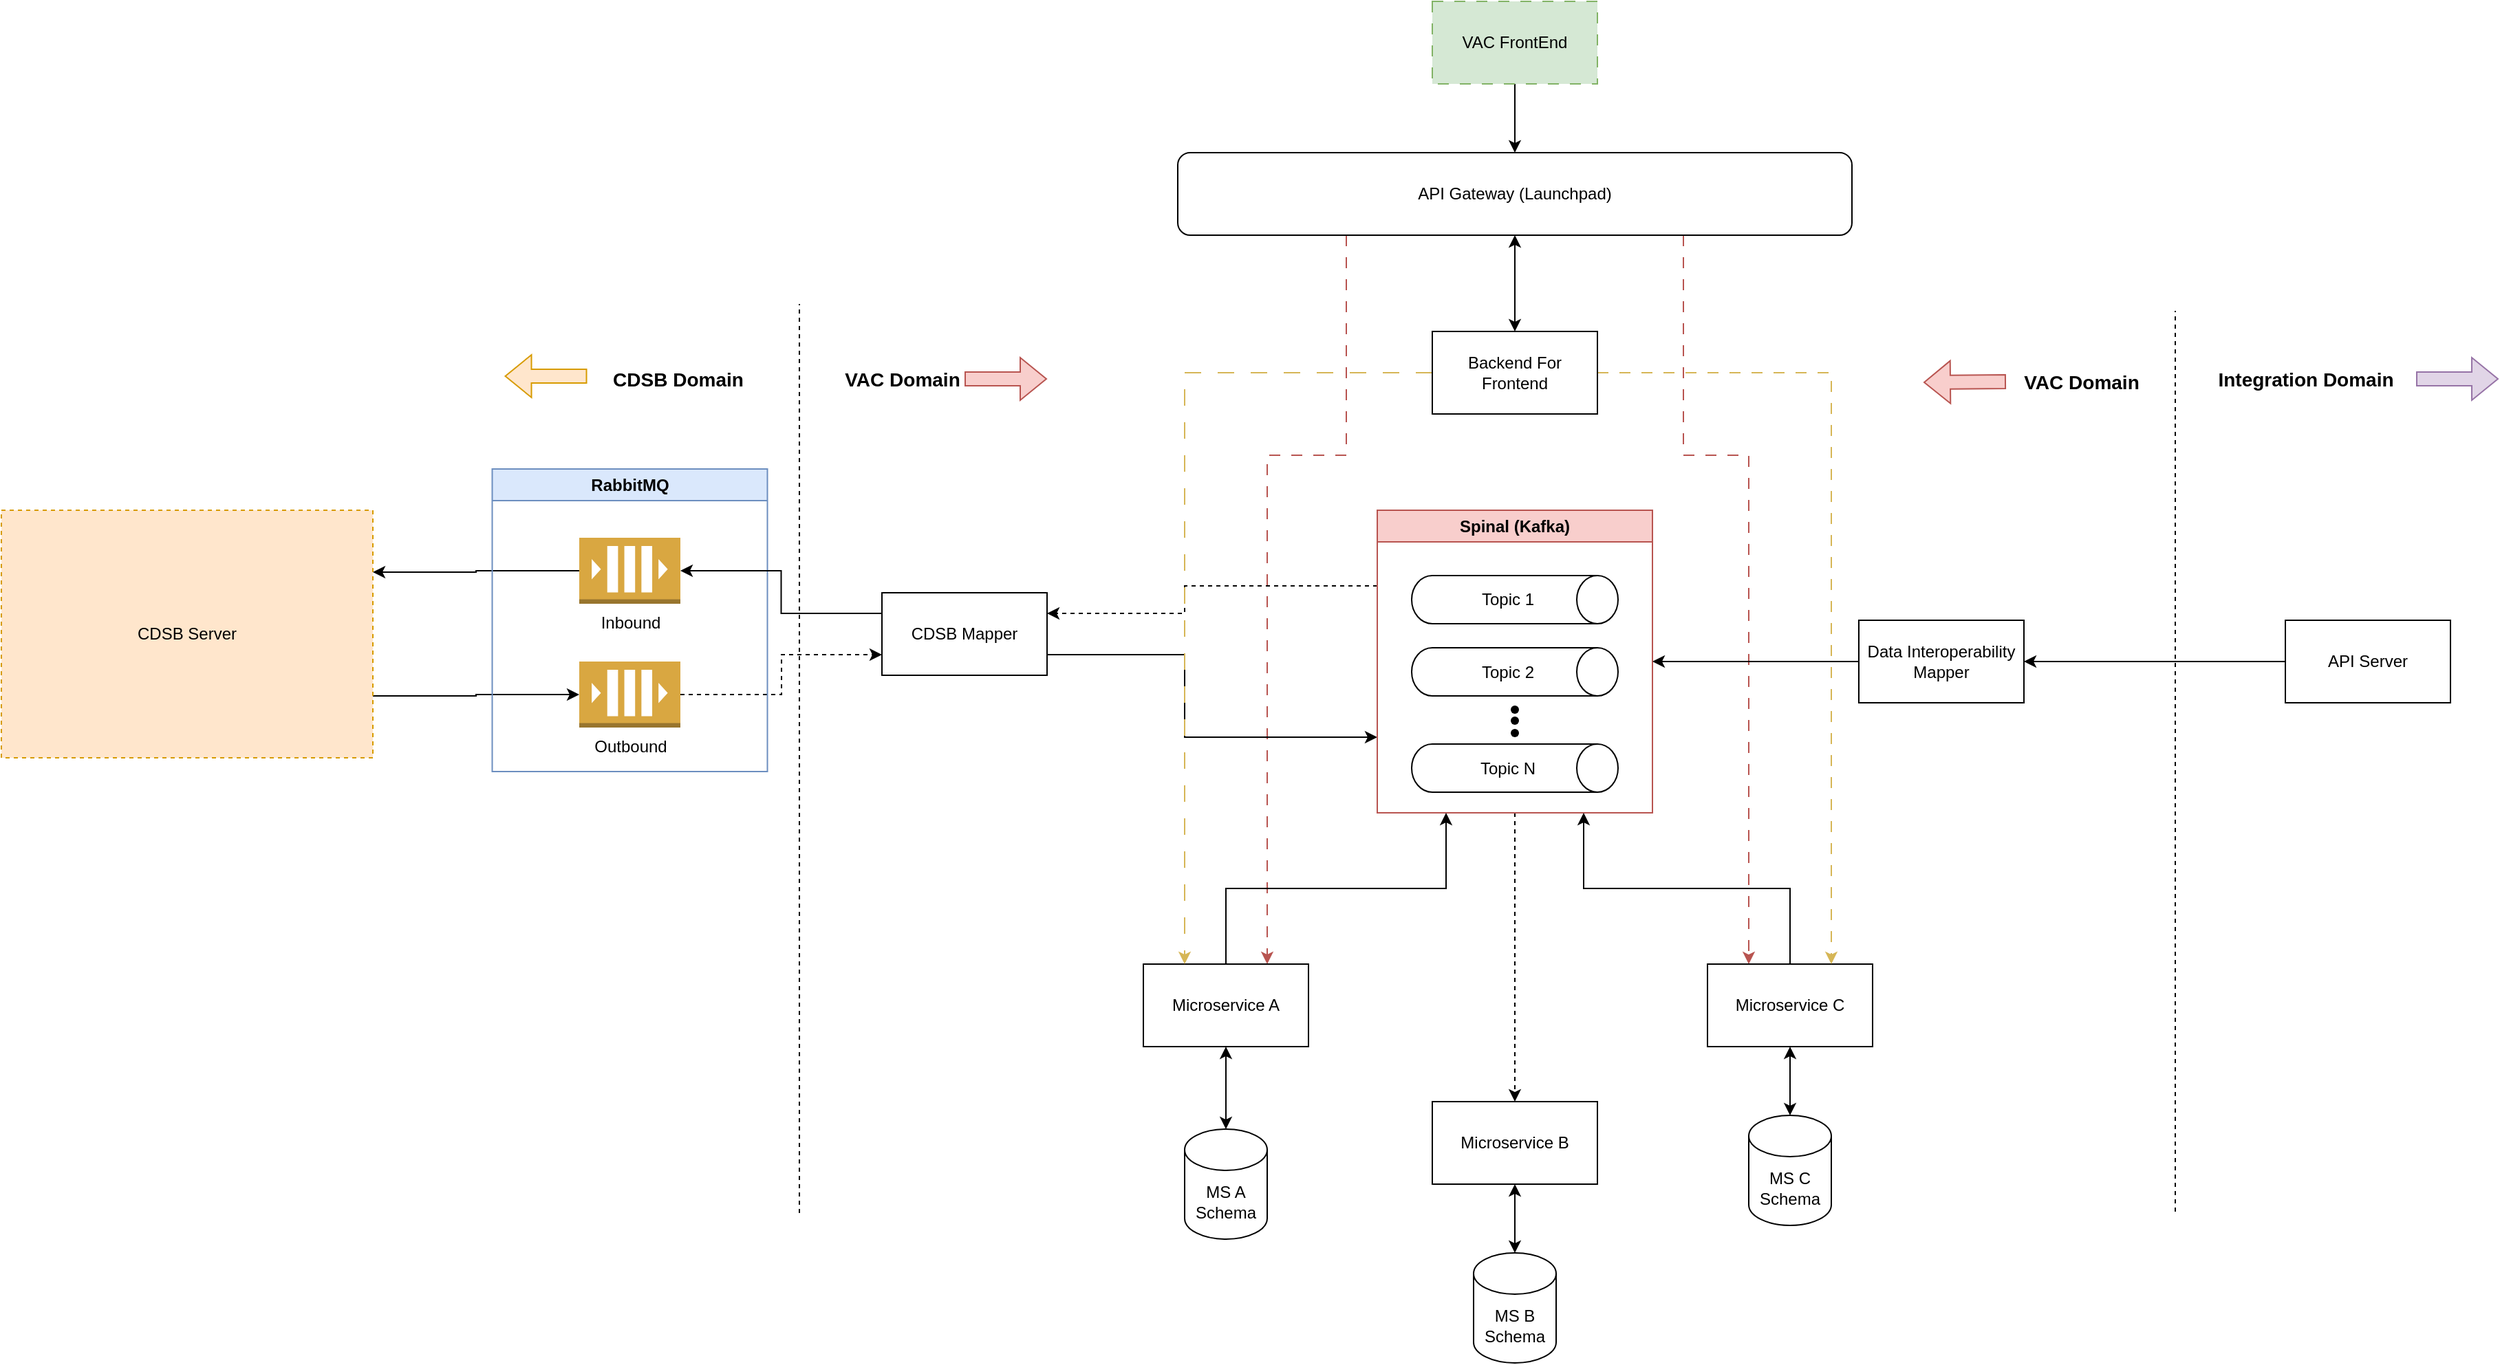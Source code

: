<mxfile version="21.7.2" type="github">
  <diagram name="Page-1" id="HDLZt7XarpedacUDO0oT">
    <mxGraphModel dx="3290" dy="899" grid="1" gridSize="10" guides="1" tooltips="1" connect="1" arrows="1" fold="1" page="1" pageScale="1" pageWidth="850" pageHeight="1100" math="0" shadow="0">
      <root>
        <mxCell id="0" />
        <mxCell id="1" parent="0" />
        <mxCell id="hpGYN8sblGuqchyIXFJa-3" style="edgeStyle=orthogonalEdgeStyle;rounded=0;orthogonalLoop=1;jettySize=auto;html=1;entryX=0.5;entryY=0;entryDx=0;entryDy=0;" parent="1" source="hpGYN8sblGuqchyIXFJa-1" target="hpGYN8sblGuqchyIXFJa-2" edge="1">
          <mxGeometry relative="1" as="geometry" />
        </mxCell>
        <mxCell id="hpGYN8sblGuqchyIXFJa-1" value="VAC FrontEnd" style="rounded=0;whiteSpace=wrap;html=1;dashed=1;dashPattern=8 8;fillColor=#d5e8d4;strokeColor=#82b366;" parent="1" vertex="1">
          <mxGeometry x="500" y="20" width="120" height="60" as="geometry" />
        </mxCell>
        <mxCell id="hpGYN8sblGuqchyIXFJa-76" style="edgeStyle=orthogonalEdgeStyle;rounded=0;orthogonalLoop=1;jettySize=auto;html=1;entryX=0.5;entryY=0;entryDx=0;entryDy=0;startArrow=classic;startFill=1;" parent="1" source="hpGYN8sblGuqchyIXFJa-2" target="hpGYN8sblGuqchyIXFJa-75" edge="1">
          <mxGeometry relative="1" as="geometry" />
        </mxCell>
        <mxCell id="mcDjeHB3LwWR3SZrDHPG-3" style="edgeStyle=orthogonalEdgeStyle;rounded=0;orthogonalLoop=1;jettySize=auto;html=1;exitX=0.75;exitY=1;exitDx=0;exitDy=0;entryX=0.25;entryY=0;entryDx=0;entryDy=0;dashed=1;dashPattern=8 8;fillColor=#f8cecc;strokeColor=#b85450;" parent="1" source="hpGYN8sblGuqchyIXFJa-2" target="hpGYN8sblGuqchyIXFJa-42" edge="1">
          <mxGeometry relative="1" as="geometry">
            <Array as="points">
              <mxPoint x="683" y="350" />
              <mxPoint x="730" y="350" />
            </Array>
          </mxGeometry>
        </mxCell>
        <mxCell id="mcDjeHB3LwWR3SZrDHPG-4" style="edgeStyle=orthogonalEdgeStyle;rounded=0;orthogonalLoop=1;jettySize=auto;html=1;exitX=0.25;exitY=1;exitDx=0;exitDy=0;entryX=0.75;entryY=0;entryDx=0;entryDy=0;dashed=1;dashPattern=8 8;fillColor=#f8cecc;strokeColor=#b85450;" parent="1" source="hpGYN8sblGuqchyIXFJa-2" target="hpGYN8sblGuqchyIXFJa-40" edge="1">
          <mxGeometry relative="1" as="geometry">
            <Array as="points">
              <mxPoint x="438" y="350" />
              <mxPoint x="380" y="350" />
            </Array>
          </mxGeometry>
        </mxCell>
        <mxCell id="hpGYN8sblGuqchyIXFJa-2" value="API Gateway (Launchpad)" style="rounded=1;whiteSpace=wrap;html=1;" parent="1" vertex="1">
          <mxGeometry x="315" y="130" width="490" height="60" as="geometry" />
        </mxCell>
        <mxCell id="hpGYN8sblGuqchyIXFJa-10" style="edgeStyle=orthogonalEdgeStyle;rounded=0;orthogonalLoop=1;jettySize=auto;html=1;entryX=0;entryY=0.5;entryDx=0;entryDy=0;entryPerimeter=0;exitX=1;exitY=0.75;exitDx=0;exitDy=0;" parent="1" source="hpGYN8sblGuqchyIXFJa-4" target="hpGYN8sblGuqchyIXFJa-9" edge="1">
          <mxGeometry relative="1" as="geometry" />
        </mxCell>
        <mxCell id="hpGYN8sblGuqchyIXFJa-4" value="CDSB Server" style="rounded=0;whiteSpace=wrap;html=1;dashed=1;fillColor=#ffe6cc;strokeColor=#d79b00;" parent="1" vertex="1">
          <mxGeometry x="-540" y="390" width="270" height="180" as="geometry" />
        </mxCell>
        <mxCell id="hpGYN8sblGuqchyIXFJa-19" style="edgeStyle=orthogonalEdgeStyle;rounded=0;orthogonalLoop=1;jettySize=auto;html=1;entryX=0;entryY=0.75;entryDx=0;entryDy=0;exitX=1;exitY=0.75;exitDx=0;exitDy=0;" parent="1" source="hpGYN8sblGuqchyIXFJa-15" target="hpGYN8sblGuqchyIXFJa-17" edge="1">
          <mxGeometry relative="1" as="geometry">
            <mxPoint x="300" y="540" as="sourcePoint" />
            <Array as="points">
              <mxPoint x="320" y="495" />
              <mxPoint x="320" y="555" />
            </Array>
          </mxGeometry>
        </mxCell>
        <mxCell id="hpGYN8sblGuqchyIXFJa-6" value="" style="endArrow=none;dashed=1;html=1;rounded=0;" parent="1" edge="1">
          <mxGeometry width="50" height="50" relative="1" as="geometry">
            <mxPoint x="40" y="901" as="sourcePoint" />
            <mxPoint x="40" y="240" as="targetPoint" />
          </mxGeometry>
        </mxCell>
        <mxCell id="hpGYN8sblGuqchyIXFJa-14" style="edgeStyle=orthogonalEdgeStyle;rounded=0;orthogonalLoop=1;jettySize=auto;html=1;exitX=1;exitY=0.5;exitDx=0;exitDy=0;exitPerimeter=0;entryX=0;entryY=0.75;entryDx=0;entryDy=0;dashed=1;" parent="1" source="hpGYN8sblGuqchyIXFJa-9" target="hpGYN8sblGuqchyIXFJa-15" edge="1">
          <mxGeometry relative="1" as="geometry">
            <Array as="points">
              <mxPoint x="27" y="524" />
              <mxPoint x="27" y="495" />
            </Array>
          </mxGeometry>
        </mxCell>
        <mxCell id="hpGYN8sblGuqchyIXFJa-9" value="Outbound" style="outlineConnect=0;dashed=0;verticalLabelPosition=bottom;verticalAlign=top;align=center;html=1;shape=mxgraph.aws3.queue;fillColor=#D9A741;gradientColor=none;" parent="1" vertex="1">
          <mxGeometry x="-120" y="500" width="73.5" height="48" as="geometry" />
        </mxCell>
        <mxCell id="hpGYN8sblGuqchyIXFJa-12" style="edgeStyle=orthogonalEdgeStyle;rounded=0;orthogonalLoop=1;jettySize=auto;html=1;entryX=1;entryY=0.25;entryDx=0;entryDy=0;" parent="1" source="hpGYN8sblGuqchyIXFJa-11" target="hpGYN8sblGuqchyIXFJa-4" edge="1">
          <mxGeometry relative="1" as="geometry" />
        </mxCell>
        <mxCell id="hpGYN8sblGuqchyIXFJa-11" value="Inbound" style="outlineConnect=0;dashed=0;verticalLabelPosition=bottom;verticalAlign=top;align=center;html=1;shape=mxgraph.aws3.queue;fillColor=#D9A741;gradientColor=none;" parent="1" vertex="1">
          <mxGeometry x="-120" y="410" width="73.5" height="48" as="geometry" />
        </mxCell>
        <mxCell id="hpGYN8sblGuqchyIXFJa-13" value="RabbitMQ" style="swimlane;whiteSpace=wrap;html=1;fillColor=#dae8fc;strokeColor=#6c8ebf;" parent="1" vertex="1">
          <mxGeometry x="-183.25" y="360" width="200" height="220" as="geometry" />
        </mxCell>
        <mxCell id="hpGYN8sblGuqchyIXFJa-16" style="edgeStyle=orthogonalEdgeStyle;rounded=0;orthogonalLoop=1;jettySize=auto;html=1;entryX=1;entryY=0.5;entryDx=0;entryDy=0;entryPerimeter=0;exitX=0;exitY=0.25;exitDx=0;exitDy=0;" parent="1" source="hpGYN8sblGuqchyIXFJa-15" target="hpGYN8sblGuqchyIXFJa-11" edge="1">
          <mxGeometry relative="1" as="geometry" />
        </mxCell>
        <mxCell id="hpGYN8sblGuqchyIXFJa-15" value="CDSB Mapper" style="rounded=0;whiteSpace=wrap;html=1;" parent="1" vertex="1">
          <mxGeometry x="100" y="450" width="120" height="60" as="geometry" />
        </mxCell>
        <mxCell id="hpGYN8sblGuqchyIXFJa-18" style="edgeStyle=orthogonalEdgeStyle;rounded=0;orthogonalLoop=1;jettySize=auto;html=1;entryX=1;entryY=0.25;entryDx=0;entryDy=0;dashed=1;exitX=0;exitY=0.25;exitDx=0;exitDy=0;" parent="1" source="hpGYN8sblGuqchyIXFJa-17" target="hpGYN8sblGuqchyIXFJa-15" edge="1">
          <mxGeometry relative="1" as="geometry">
            <Array as="points">
              <mxPoint x="320" y="445" />
              <mxPoint x="320" y="465" />
            </Array>
          </mxGeometry>
        </mxCell>
        <mxCell id="hpGYN8sblGuqchyIXFJa-44" style="edgeStyle=orthogonalEdgeStyle;rounded=0;orthogonalLoop=1;jettySize=auto;html=1;exitX=0.5;exitY=1;exitDx=0;exitDy=0;entryX=0.5;entryY=0;entryDx=0;entryDy=0;dashed=1;" parent="1" source="hpGYN8sblGuqchyIXFJa-17" target="hpGYN8sblGuqchyIXFJa-41" edge="1">
          <mxGeometry relative="1" as="geometry" />
        </mxCell>
        <mxCell id="hpGYN8sblGuqchyIXFJa-17" value="Spinal (Kafka)" style="swimlane;whiteSpace=wrap;html=1;fillColor=#f8cecc;strokeColor=#b85450;" parent="1" vertex="1">
          <mxGeometry x="460" y="390" width="200" height="220" as="geometry" />
        </mxCell>
        <mxCell id="hpGYN8sblGuqchyIXFJa-22" value="" style="group" parent="hpGYN8sblGuqchyIXFJa-17" vertex="1" connectable="0">
          <mxGeometry x="25" y="47.5" width="150" height="35" as="geometry" />
        </mxCell>
        <mxCell id="hpGYN8sblGuqchyIXFJa-20" value="" style="shape=cylinder3;whiteSpace=wrap;html=1;boundedLbl=1;backgroundOutline=1;size=15;rotation=90;" parent="hpGYN8sblGuqchyIXFJa-22" vertex="1">
          <mxGeometry x="57.5" y="-57.5" width="35" height="150" as="geometry" />
        </mxCell>
        <mxCell id="hpGYN8sblGuqchyIXFJa-21" value="Topic 1" style="text;html=1;strokeColor=none;fillColor=none;align=center;verticalAlign=middle;whiteSpace=wrap;rounded=0;" parent="hpGYN8sblGuqchyIXFJa-22" vertex="1">
          <mxGeometry x="40" y="2.5" width="60" height="30" as="geometry" />
        </mxCell>
        <mxCell id="hpGYN8sblGuqchyIXFJa-23" value="" style="group" parent="hpGYN8sblGuqchyIXFJa-17" vertex="1" connectable="0">
          <mxGeometry x="25" y="100" width="150" height="35" as="geometry" />
        </mxCell>
        <mxCell id="hpGYN8sblGuqchyIXFJa-24" value="" style="shape=cylinder3;whiteSpace=wrap;html=1;boundedLbl=1;backgroundOutline=1;size=15;rotation=90;" parent="hpGYN8sblGuqchyIXFJa-23" vertex="1">
          <mxGeometry x="57.5" y="-57.5" width="35" height="150" as="geometry" />
        </mxCell>
        <mxCell id="hpGYN8sblGuqchyIXFJa-25" value="Topic 2" style="text;html=1;strokeColor=none;fillColor=none;align=center;verticalAlign=middle;whiteSpace=wrap;rounded=0;" parent="hpGYN8sblGuqchyIXFJa-23" vertex="1">
          <mxGeometry x="40" y="2.5" width="60" height="30" as="geometry" />
        </mxCell>
        <mxCell id="hpGYN8sblGuqchyIXFJa-26" value="" style="group" parent="hpGYN8sblGuqchyIXFJa-17" vertex="1" connectable="0">
          <mxGeometry x="25" y="170" width="150" height="35" as="geometry" />
        </mxCell>
        <mxCell id="hpGYN8sblGuqchyIXFJa-27" value="" style="shape=cylinder3;whiteSpace=wrap;html=1;boundedLbl=1;backgroundOutline=1;size=15;rotation=90;" parent="hpGYN8sblGuqchyIXFJa-26" vertex="1">
          <mxGeometry x="57.5" y="-57.5" width="35" height="150" as="geometry" />
        </mxCell>
        <mxCell id="hpGYN8sblGuqchyIXFJa-28" value="Topic N" style="text;html=1;strokeColor=none;fillColor=none;align=center;verticalAlign=middle;whiteSpace=wrap;rounded=0;" parent="hpGYN8sblGuqchyIXFJa-26" vertex="1">
          <mxGeometry x="40" y="2.5" width="60" height="30" as="geometry" />
        </mxCell>
        <mxCell id="hpGYN8sblGuqchyIXFJa-32" value="" style="shape=waypoint;sketch=0;size=6;pointerEvents=1;points=[];fillColor=none;resizable=0;rotatable=0;perimeter=centerPerimeter;snapToPoint=1;" parent="hpGYN8sblGuqchyIXFJa-17" vertex="1">
          <mxGeometry x="90" y="135" width="20" height="20" as="geometry" />
        </mxCell>
        <mxCell id="hpGYN8sblGuqchyIXFJa-33" value="" style="shape=waypoint;sketch=0;size=6;pointerEvents=1;points=[];fillColor=none;resizable=0;rotatable=0;perimeter=centerPerimeter;snapToPoint=1;" parent="hpGYN8sblGuqchyIXFJa-17" vertex="1">
          <mxGeometry x="90" y="143" width="20" height="20" as="geometry" />
        </mxCell>
        <mxCell id="hpGYN8sblGuqchyIXFJa-34" value="" style="shape=waypoint;sketch=0;size=6;pointerEvents=1;points=[];fillColor=none;resizable=0;rotatable=0;perimeter=centerPerimeter;snapToPoint=1;" parent="1" vertex="1">
          <mxGeometry x="550" y="542" width="20" height="20" as="geometry" />
        </mxCell>
        <mxCell id="hpGYN8sblGuqchyIXFJa-38" value="" style="group" parent="1" vertex="1" connectable="0">
          <mxGeometry x="50" y="280" width="170" height="30" as="geometry" />
        </mxCell>
        <mxCell id="hpGYN8sblGuqchyIXFJa-35" value="&lt;b&gt;&lt;font style=&quot;font-size: 14px;&quot;&gt;VAC Domain&lt;/font&gt;&lt;/b&gt;" style="text;html=1;strokeColor=none;fillColor=none;align=center;verticalAlign=middle;whiteSpace=wrap;rounded=0;" parent="hpGYN8sblGuqchyIXFJa-38" vertex="1">
          <mxGeometry width="130" height="30" as="geometry" />
        </mxCell>
        <mxCell id="hpGYN8sblGuqchyIXFJa-37" value="" style="shape=flexArrow;endArrow=classic;html=1;rounded=0;fillColor=#f8cecc;strokeColor=#b85450;exitX=1;exitY=0.5;exitDx=0;exitDy=0;" parent="hpGYN8sblGuqchyIXFJa-38" edge="1">
          <mxGeometry width="50" height="50" relative="1" as="geometry">
            <mxPoint x="110" y="14.5" as="sourcePoint" />
            <mxPoint x="170" y="14.5" as="targetPoint" />
          </mxGeometry>
        </mxCell>
        <mxCell id="hpGYN8sblGuqchyIXFJa-39" value="" style="group" parent="1" vertex="1" connectable="0">
          <mxGeometry x="-174.25" y="280" width="191" height="30" as="geometry" />
        </mxCell>
        <mxCell id="hpGYN8sblGuqchyIXFJa-7" value="&lt;b&gt;&lt;font style=&quot;font-size: 14px;&quot;&gt;CDSB Domain&lt;/font&gt;&lt;/b&gt;" style="text;html=1;strokeColor=none;fillColor=none;align=center;verticalAlign=middle;whiteSpace=wrap;rounded=0;" parent="hpGYN8sblGuqchyIXFJa-39" vertex="1">
          <mxGeometry x="61" width="130" height="30" as="geometry" />
        </mxCell>
        <mxCell id="hpGYN8sblGuqchyIXFJa-8" value="" style="shape=flexArrow;endArrow=classic;html=1;rounded=0;fillColor=#ffe6cc;strokeColor=#d79b00;" parent="hpGYN8sblGuqchyIXFJa-39" edge="1">
          <mxGeometry width="50" height="50" relative="1" as="geometry">
            <mxPoint x="60" y="12.5" as="sourcePoint" />
            <mxPoint y="12.5" as="targetPoint" />
          </mxGeometry>
        </mxCell>
        <mxCell id="hpGYN8sblGuqchyIXFJa-43" style="edgeStyle=orthogonalEdgeStyle;rounded=0;orthogonalLoop=1;jettySize=auto;html=1;entryX=0.25;entryY=1;entryDx=0;entryDy=0;exitX=0.5;exitY=0;exitDx=0;exitDy=0;" parent="1" source="hpGYN8sblGuqchyIXFJa-40" target="hpGYN8sblGuqchyIXFJa-17" edge="1">
          <mxGeometry relative="1" as="geometry" />
        </mxCell>
        <mxCell id="hpGYN8sblGuqchyIXFJa-58" style="edgeStyle=orthogonalEdgeStyle;rounded=0;orthogonalLoop=1;jettySize=auto;html=1;entryX=0.5;entryY=0;entryDx=0;entryDy=0;entryPerimeter=0;startArrow=classic;startFill=1;" parent="1" source="hpGYN8sblGuqchyIXFJa-40" target="hpGYN8sblGuqchyIXFJa-57" edge="1">
          <mxGeometry relative="1" as="geometry" />
        </mxCell>
        <mxCell id="hpGYN8sblGuqchyIXFJa-40" value="Microservice A" style="rounded=0;whiteSpace=wrap;html=1;" parent="1" vertex="1">
          <mxGeometry x="290" y="720" width="120" height="60" as="geometry" />
        </mxCell>
        <mxCell id="hpGYN8sblGuqchyIXFJa-60" style="edgeStyle=orthogonalEdgeStyle;rounded=0;orthogonalLoop=1;jettySize=auto;html=1;entryX=0.5;entryY=0;entryDx=0;entryDy=0;entryPerimeter=0;startArrow=classic;startFill=1;" parent="1" source="hpGYN8sblGuqchyIXFJa-41" target="hpGYN8sblGuqchyIXFJa-59" edge="1">
          <mxGeometry relative="1" as="geometry" />
        </mxCell>
        <mxCell id="hpGYN8sblGuqchyIXFJa-41" value="Microservice B" style="rounded=0;whiteSpace=wrap;html=1;" parent="1" vertex="1">
          <mxGeometry x="500" y="820" width="120" height="60" as="geometry" />
        </mxCell>
        <mxCell id="hpGYN8sblGuqchyIXFJa-45" style="edgeStyle=orthogonalEdgeStyle;rounded=0;orthogonalLoop=1;jettySize=auto;html=1;entryX=0.75;entryY=1;entryDx=0;entryDy=0;exitX=0.5;exitY=0;exitDx=0;exitDy=0;" parent="1" source="hpGYN8sblGuqchyIXFJa-42" target="hpGYN8sblGuqchyIXFJa-17" edge="1">
          <mxGeometry relative="1" as="geometry" />
        </mxCell>
        <mxCell id="hpGYN8sblGuqchyIXFJa-62" style="edgeStyle=orthogonalEdgeStyle;rounded=0;orthogonalLoop=1;jettySize=auto;html=1;entryX=0.5;entryY=0;entryDx=0;entryDy=0;entryPerimeter=0;startArrow=classic;startFill=1;" parent="1" source="hpGYN8sblGuqchyIXFJa-42" target="hpGYN8sblGuqchyIXFJa-61" edge="1">
          <mxGeometry relative="1" as="geometry" />
        </mxCell>
        <mxCell id="hpGYN8sblGuqchyIXFJa-42" value="Microservice C" style="rounded=0;whiteSpace=wrap;html=1;" parent="1" vertex="1">
          <mxGeometry x="700" y="720" width="120" height="60" as="geometry" />
        </mxCell>
        <mxCell id="hpGYN8sblGuqchyIXFJa-46" value="" style="endArrow=none;dashed=1;html=1;rounded=0;" parent="1" edge="1">
          <mxGeometry width="50" height="50" relative="1" as="geometry">
            <mxPoint x="1040" y="900" as="sourcePoint" />
            <mxPoint x="1040" y="245" as="targetPoint" />
          </mxGeometry>
        </mxCell>
        <mxCell id="hpGYN8sblGuqchyIXFJa-50" value="&lt;span style=&quot;font-size: 14px;&quot;&gt;&lt;b&gt;Integration Domain&lt;/b&gt;&lt;/span&gt;" style="text;html=1;strokeColor=none;fillColor=none;align=center;verticalAlign=middle;whiteSpace=wrap;rounded=0;" parent="1" vertex="1">
          <mxGeometry x="1070" y="280" width="130" height="30" as="geometry" />
        </mxCell>
        <mxCell id="hpGYN8sblGuqchyIXFJa-51" value="" style="shape=flexArrow;endArrow=classic;html=1;rounded=0;fillColor=#e1d5e7;strokeColor=#9673a6;exitX=1;exitY=0.5;exitDx=0;exitDy=0;" parent="1" edge="1">
          <mxGeometry width="50" height="50" relative="1" as="geometry">
            <mxPoint x="1215" y="294.5" as="sourcePoint" />
            <mxPoint x="1275" y="294.5" as="targetPoint" />
          </mxGeometry>
        </mxCell>
        <mxCell id="hpGYN8sblGuqchyIXFJa-56" value="" style="group" parent="1" vertex="1" connectable="0">
          <mxGeometry x="857" y="282" width="180" height="30" as="geometry" />
        </mxCell>
        <mxCell id="hpGYN8sblGuqchyIXFJa-54" value="&lt;b&gt;&lt;font style=&quot;font-size: 14px;&quot;&gt;VAC Domain&lt;/font&gt;&lt;/b&gt;" style="text;html=1;strokeColor=none;fillColor=none;align=center;verticalAlign=middle;whiteSpace=wrap;rounded=0;" parent="hpGYN8sblGuqchyIXFJa-56" vertex="1">
          <mxGeometry x="50" width="130" height="30" as="geometry" />
        </mxCell>
        <mxCell id="hpGYN8sblGuqchyIXFJa-55" value="" style="shape=flexArrow;endArrow=classic;html=1;rounded=0;fillColor=#f8cecc;strokeColor=#b85450;exitX=1;exitY=0.5;exitDx=0;exitDy=0;" parent="hpGYN8sblGuqchyIXFJa-56" edge="1">
          <mxGeometry width="50" height="50" relative="1" as="geometry">
            <mxPoint x="60" y="14.5" as="sourcePoint" />
            <mxPoint y="15" as="targetPoint" />
          </mxGeometry>
        </mxCell>
        <mxCell id="hpGYN8sblGuqchyIXFJa-57" value="MS A Schema" style="shape=cylinder3;whiteSpace=wrap;html=1;boundedLbl=1;backgroundOutline=1;size=15;" parent="1" vertex="1">
          <mxGeometry x="320" y="840" width="60" height="80" as="geometry" />
        </mxCell>
        <mxCell id="hpGYN8sblGuqchyIXFJa-59" value="MS B Schema" style="shape=cylinder3;whiteSpace=wrap;html=1;boundedLbl=1;backgroundOutline=1;size=15;" parent="1" vertex="1">
          <mxGeometry x="530" y="930" width="60" height="80" as="geometry" />
        </mxCell>
        <mxCell id="hpGYN8sblGuqchyIXFJa-61" value="MS C Schema" style="shape=cylinder3;whiteSpace=wrap;html=1;boundedLbl=1;backgroundOutline=1;size=15;" parent="1" vertex="1">
          <mxGeometry x="730" y="830" width="60" height="80" as="geometry" />
        </mxCell>
        <mxCell id="f_EVGRpAwRHmX3pDW6UH-1" style="edgeStyle=orthogonalEdgeStyle;rounded=0;orthogonalLoop=1;jettySize=auto;html=1;entryX=1;entryY=0.5;entryDx=0;entryDy=0;" edge="1" parent="1" source="hpGYN8sblGuqchyIXFJa-64" target="hpGYN8sblGuqchyIXFJa-68">
          <mxGeometry relative="1" as="geometry" />
        </mxCell>
        <mxCell id="hpGYN8sblGuqchyIXFJa-64" value="API Server" style="rounded=0;whiteSpace=wrap;html=1;" parent="1" vertex="1">
          <mxGeometry x="1120" y="470" width="120" height="60" as="geometry" />
        </mxCell>
        <mxCell id="hpGYN8sblGuqchyIXFJa-74" style="edgeStyle=orthogonalEdgeStyle;rounded=0;orthogonalLoop=1;jettySize=auto;html=1;entryX=1;entryY=0.5;entryDx=0;entryDy=0;" parent="1" source="hpGYN8sblGuqchyIXFJa-68" target="hpGYN8sblGuqchyIXFJa-17" edge="1">
          <mxGeometry relative="1" as="geometry" />
        </mxCell>
        <mxCell id="hpGYN8sblGuqchyIXFJa-68" value="Data Interoperability Mapper" style="rounded=0;whiteSpace=wrap;html=1;" parent="1" vertex="1">
          <mxGeometry x="810" y="470" width="120" height="60" as="geometry" />
        </mxCell>
        <mxCell id="mcDjeHB3LwWR3SZrDHPG-1" style="edgeStyle=orthogonalEdgeStyle;rounded=0;orthogonalLoop=1;jettySize=auto;html=1;entryX=0.25;entryY=0;entryDx=0;entryDy=0;fillColor=#fff2cc;strokeColor=#d6b656;dashed=1;dashPattern=12 12;" parent="1" source="hpGYN8sblGuqchyIXFJa-75" target="hpGYN8sblGuqchyIXFJa-40" edge="1">
          <mxGeometry relative="1" as="geometry" />
        </mxCell>
        <mxCell id="mcDjeHB3LwWR3SZrDHPG-2" style="edgeStyle=orthogonalEdgeStyle;rounded=0;orthogonalLoop=1;jettySize=auto;html=1;entryX=0.75;entryY=0;entryDx=0;entryDy=0;dashed=1;dashPattern=8 8;fillColor=#fff2cc;strokeColor=#d6b656;" parent="1" source="hpGYN8sblGuqchyIXFJa-75" target="hpGYN8sblGuqchyIXFJa-42" edge="1">
          <mxGeometry relative="1" as="geometry" />
        </mxCell>
        <mxCell id="hpGYN8sblGuqchyIXFJa-75" value="Backend For Frontend" style="rounded=0;whiteSpace=wrap;html=1;" parent="1" vertex="1">
          <mxGeometry x="500" y="260" width="120" height="60" as="geometry" />
        </mxCell>
      </root>
    </mxGraphModel>
  </diagram>
</mxfile>
